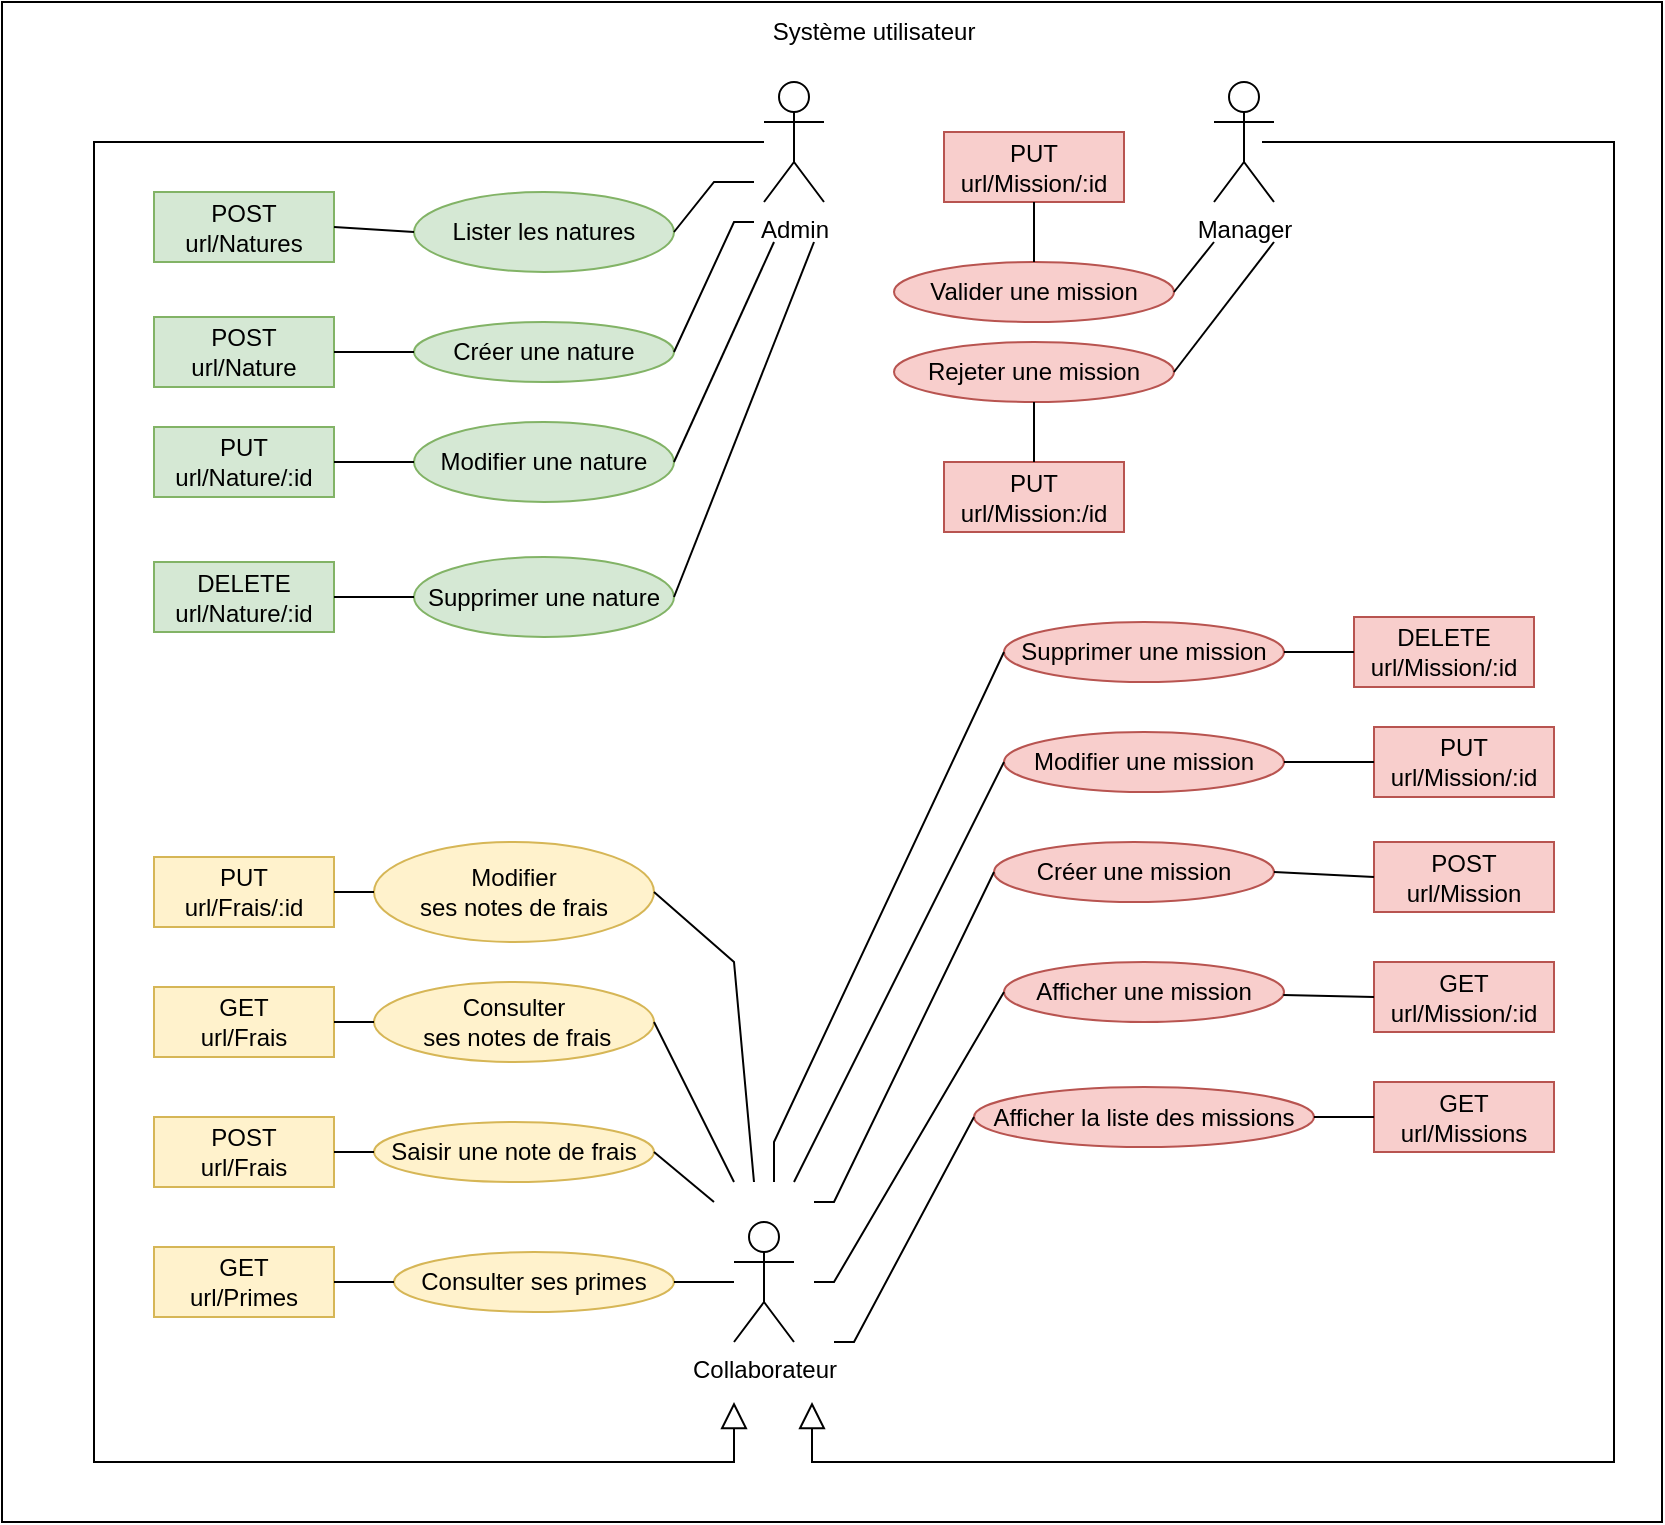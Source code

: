 <mxfile version="20.2.8" type="github"><diagram id="1HFoKZ7HmbYaqoWhvM2N" name="Page-1"><mxGraphModel dx="910" dy="413" grid="1" gridSize="10" guides="1" tooltips="1" connect="1" arrows="1" fold="1" page="1" pageScale="1" pageWidth="850" pageHeight="1100" math="0" shadow="0"><root><mxCell id="0"/><mxCell id="1" parent="0"/><mxCell id="fpnA1gOJu9WvSEtu6Hov-49" value="" style="rounded=0;whiteSpace=wrap;html=1;" parent="1" vertex="1"><mxGeometry x="11" y="60" width="830" height="760" as="geometry"/></mxCell><mxCell id="fpnA1gOJu9WvSEtu6Hov-1" value="&lt;div&gt;Admin&lt;/div&gt;" style="shape=umlActor;verticalLabelPosition=bottom;verticalAlign=top;html=1;outlineConnect=0;" parent="1" vertex="1"><mxGeometry x="392" y="100" width="30" height="60" as="geometry"/></mxCell><mxCell id="fpnA1gOJu9WvSEtu6Hov-2" value="&lt;div&gt;Manager&lt;/div&gt;" style="shape=umlActor;verticalLabelPosition=bottom;verticalAlign=top;html=1;outlineConnect=0;" parent="1" vertex="1"><mxGeometry x="617" y="100" width="30" height="60" as="geometry"/></mxCell><mxCell id="fpnA1gOJu9WvSEtu6Hov-3" value="&lt;div&gt;Collaborateur&lt;/div&gt;" style="shape=umlActor;verticalLabelPosition=bottom;verticalAlign=top;html=1;outlineConnect=0;" parent="1" vertex="1"><mxGeometry x="377" y="670" width="30" height="60" as="geometry"/></mxCell><mxCell id="fpnA1gOJu9WvSEtu6Hov-6" value="" style="endArrow=block;html=1;rounded=0;endFill=0;endSize=11;" parent="1" source="fpnA1gOJu9WvSEtu6Hov-1" edge="1"><mxGeometry width="50" height="50" relative="1" as="geometry"><mxPoint x="437" y="280" as="sourcePoint"/><mxPoint x="377" y="760" as="targetPoint"/><Array as="points"><mxPoint x="57" y="130"/><mxPoint x="57" y="450"/><mxPoint x="57" y="790"/><mxPoint x="377" y="790"/></Array></mxGeometry></mxCell><mxCell id="fpnA1gOJu9WvSEtu6Hov-7" value="" style="endArrow=block;html=1;rounded=0;endFill=0;endSize=11;startSize=6;startArrow=none;exitX=0.5;exitY=0.5;exitDx=0;exitDy=0;exitPerimeter=0;" parent="1" edge="1"><mxGeometry width="50" height="50" relative="1" as="geometry"><mxPoint x="641" y="130" as="sourcePoint"/><mxPoint x="416" y="760" as="targetPoint"/><Array as="points"><mxPoint x="817" y="130"/><mxPoint x="817" y="420"/><mxPoint x="817" y="790"/><mxPoint x="416" y="790"/></Array></mxGeometry></mxCell><mxCell id="fpnA1gOJu9WvSEtu6Hov-11" value="&lt;div&gt;Lister les natures&lt;/div&gt;" style="ellipse;whiteSpace=wrap;html=1;fillColor=#d5e8d4;strokeColor=#82b366;" parent="1" vertex="1"><mxGeometry x="217" y="155" width="130" height="40" as="geometry"/></mxCell><mxCell id="fpnA1gOJu9WvSEtu6Hov-12" value="&lt;div&gt;Créer une nature&lt;/div&gt;" style="ellipse;whiteSpace=wrap;html=1;fillColor=#d5e8d4;strokeColor=#82b366;" parent="1" vertex="1"><mxGeometry x="217" y="220" width="130" height="30" as="geometry"/></mxCell><mxCell id="fpnA1gOJu9WvSEtu6Hov-13" value="&lt;div&gt;Modifier une nature&lt;/div&gt;" style="ellipse;whiteSpace=wrap;html=1;fillColor=#d5e8d4;strokeColor=#82b366;" parent="1" vertex="1"><mxGeometry x="217" y="270" width="130" height="40" as="geometry"/></mxCell><mxCell id="fpnA1gOJu9WvSEtu6Hov-14" value="&lt;div&gt;Supprimer une nature&lt;/div&gt;" style="ellipse;whiteSpace=wrap;html=1;fillColor=#d5e8d4;strokeColor=#82b366;" parent="1" vertex="1"><mxGeometry x="217" y="337.5" width="130" height="40" as="geometry"/></mxCell><mxCell id="fpnA1gOJu9WvSEtu6Hov-17" value="" style="endArrow=none;html=1;rounded=0;startSize=6;endSize=11;exitX=1;exitY=0.5;exitDx=0;exitDy=0;" parent="1" source="fpnA1gOJu9WvSEtu6Hov-11" edge="1"><mxGeometry width="50" height="50" relative="1" as="geometry"><mxPoint x="347" y="250" as="sourcePoint"/><mxPoint x="387" y="150" as="targetPoint"/><Array as="points"><mxPoint x="367" y="150"/></Array></mxGeometry></mxCell><mxCell id="fpnA1gOJu9WvSEtu6Hov-19" value="" style="endArrow=none;html=1;rounded=0;startSize=6;endSize=11;exitX=1;exitY=0.5;exitDx=0;exitDy=0;" parent="1" source="fpnA1gOJu9WvSEtu6Hov-12" edge="1"><mxGeometry width="50" height="50" relative="1" as="geometry"><mxPoint x="347" y="280" as="sourcePoint"/><mxPoint x="387" y="170" as="targetPoint"/><Array as="points"><mxPoint x="377" y="170"/></Array></mxGeometry></mxCell><mxCell id="fpnA1gOJu9WvSEtu6Hov-20" value="" style="endArrow=none;html=1;rounded=0;startSize=6;endSize=11;exitX=1;exitY=0.5;exitDx=0;exitDy=0;" parent="1" source="fpnA1gOJu9WvSEtu6Hov-13" edge="1"><mxGeometry width="50" height="50" relative="1" as="geometry"><mxPoint x="347" y="350" as="sourcePoint"/><mxPoint x="397" y="180" as="targetPoint"/><Array as="points"/></mxGeometry></mxCell><mxCell id="fpnA1gOJu9WvSEtu6Hov-21" value="" style="endArrow=none;html=1;rounded=0;startSize=6;endSize=11;exitX=1;exitY=0.5;exitDx=0;exitDy=0;" parent="1" source="fpnA1gOJu9WvSEtu6Hov-14" edge="1"><mxGeometry width="50" height="50" relative="1" as="geometry"><mxPoint x="327" y="390" as="sourcePoint"/><mxPoint x="417" y="180" as="targetPoint"/></mxGeometry></mxCell><mxCell id="fpnA1gOJu9WvSEtu6Hov-22" value="&lt;div&gt;Rejeter une mission&lt;/div&gt;" style="ellipse;whiteSpace=wrap;html=1;fillColor=#f8cecc;strokeColor=#b85450;" parent="1" vertex="1"><mxGeometry x="457" y="230" width="140" height="30" as="geometry"/></mxCell><mxCell id="fpnA1gOJu9WvSEtu6Hov-23" value="&lt;div&gt;Valider une mission&lt;br&gt;&lt;/div&gt;" style="ellipse;whiteSpace=wrap;html=1;fillColor=#f8cecc;strokeColor=#b85450;" parent="1" vertex="1"><mxGeometry x="457" y="190" width="140" height="30" as="geometry"/></mxCell><mxCell id="fpnA1gOJu9WvSEtu6Hov-24" value="" style="endArrow=none;html=1;rounded=0;startSize=6;endSize=11;entryX=1;entryY=0.5;entryDx=0;entryDy=0;" parent="1" target="fpnA1gOJu9WvSEtu6Hov-23" edge="1"><mxGeometry width="50" height="50" relative="1" as="geometry"><mxPoint x="617" y="180" as="sourcePoint"/><mxPoint x="477" y="220" as="targetPoint"/><Array as="points"/></mxGeometry></mxCell><mxCell id="fpnA1gOJu9WvSEtu6Hov-26" value="" style="endArrow=none;html=1;rounded=0;startSize=6;endSize=11;exitX=1;exitY=0.5;exitDx=0;exitDy=0;" parent="1" source="fpnA1gOJu9WvSEtu6Hov-22" edge="1"><mxGeometry width="50" height="50" relative="1" as="geometry"><mxPoint x="487" y="260" as="sourcePoint"/><mxPoint x="647" y="180" as="targetPoint"/></mxGeometry></mxCell><mxCell id="fpnA1gOJu9WvSEtu6Hov-27" value="&lt;div&gt;Supprimer une mission&lt;br&gt;&lt;/div&gt;" style="ellipse;whiteSpace=wrap;html=1;fillColor=#f8cecc;strokeColor=#b85450;" parent="1" vertex="1"><mxGeometry x="512" y="370" width="140" height="30" as="geometry"/></mxCell><mxCell id="fpnA1gOJu9WvSEtu6Hov-28" value="&lt;div&gt;Modifier une mission&lt;/div&gt;" style="ellipse;whiteSpace=wrap;html=1;fillColor=#f8cecc;strokeColor=#b85450;" parent="1" vertex="1"><mxGeometry x="512" y="425" width="140" height="30" as="geometry"/></mxCell><mxCell id="fpnA1gOJu9WvSEtu6Hov-29" value="&lt;div&gt;Créer une mission&lt;br&gt;&lt;/div&gt;" style="ellipse;whiteSpace=wrap;html=1;fillColor=#f8cecc;strokeColor=#b85450;" parent="1" vertex="1"><mxGeometry x="507" y="480" width="140" height="30" as="geometry"/></mxCell><mxCell id="fpnA1gOJu9WvSEtu6Hov-30" value="&lt;div&gt;Afficher une mission&lt;/div&gt;" style="ellipse;whiteSpace=wrap;html=1;fillColor=#f8cecc;strokeColor=#b85450;" parent="1" vertex="1"><mxGeometry x="512" y="540" width="140" height="30" as="geometry"/></mxCell><mxCell id="fpnA1gOJu9WvSEtu6Hov-31" value="&lt;div&gt;Afficher la liste des missions&lt;/div&gt;" style="ellipse;whiteSpace=wrap;html=1;fillColor=#f8cecc;strokeColor=#b85450;" parent="1" vertex="1"><mxGeometry x="497" y="602.5" width="170" height="30" as="geometry"/></mxCell><mxCell id="fpnA1gOJu9WvSEtu6Hov-32" value="" style="endArrow=none;html=1;rounded=0;startSize=6;endSize=11;entryX=0;entryY=0.5;entryDx=0;entryDy=0;" parent="1" target="fpnA1gOJu9WvSEtu6Hov-27" edge="1"><mxGeometry width="50" height="50" relative="1" as="geometry"><mxPoint x="397" y="650" as="sourcePoint"/><mxPoint x="517" y="500" as="targetPoint"/><Array as="points"><mxPoint x="397" y="630"/></Array></mxGeometry></mxCell><mxCell id="fpnA1gOJu9WvSEtu6Hov-33" value="" style="endArrow=none;html=1;rounded=0;startSize=6;endSize=11;entryX=0;entryY=0.5;entryDx=0;entryDy=0;" parent="1" target="fpnA1gOJu9WvSEtu6Hov-28" edge="1"><mxGeometry width="50" height="50" relative="1" as="geometry"><mxPoint x="407" y="650" as="sourcePoint"/><mxPoint x="517" y="500" as="targetPoint"/><Array as="points"/></mxGeometry></mxCell><mxCell id="fpnA1gOJu9WvSEtu6Hov-34" value="" style="endArrow=none;html=1;rounded=0;startSize=6;endSize=11;entryX=0;entryY=0.5;entryDx=0;entryDy=0;" parent="1" target="fpnA1gOJu9WvSEtu6Hov-29" edge="1"><mxGeometry width="50" height="50" relative="1" as="geometry"><mxPoint x="417" y="660" as="sourcePoint"/><mxPoint x="517" y="500" as="targetPoint"/><Array as="points"><mxPoint x="427" y="660"/></Array></mxGeometry></mxCell><mxCell id="fpnA1gOJu9WvSEtu6Hov-35" value="" style="endArrow=none;html=1;rounded=0;startSize=6;endSize=11;entryX=0;entryY=0.5;entryDx=0;entryDy=0;" parent="1" target="fpnA1gOJu9WvSEtu6Hov-30" edge="1"><mxGeometry width="50" height="50" relative="1" as="geometry"><mxPoint x="417" y="700" as="sourcePoint"/><mxPoint x="517" y="500" as="targetPoint"/><Array as="points"><mxPoint x="427" y="700"/></Array></mxGeometry></mxCell><mxCell id="fpnA1gOJu9WvSEtu6Hov-36" value="" style="endArrow=none;html=1;rounded=0;startSize=6;endSize=11;exitX=0;exitY=0.5;exitDx=0;exitDy=0;" parent="1" source="fpnA1gOJu9WvSEtu6Hov-31" edge="1"><mxGeometry width="50" height="50" relative="1" as="geometry"><mxPoint x="467" y="550" as="sourcePoint"/><mxPoint x="427" y="730" as="targetPoint"/><Array as="points"><mxPoint x="437" y="730"/></Array></mxGeometry></mxCell><mxCell id="fpnA1gOJu9WvSEtu6Hov-37" value="&lt;div&gt;Modifier&lt;/div&gt;&lt;div&gt;ses notes de frais&lt;/div&gt;" style="ellipse;whiteSpace=wrap;html=1;fillColor=#fff2cc;strokeColor=#d6b656;" parent="1" vertex="1"><mxGeometry x="197" y="480" width="140" height="50" as="geometry"/></mxCell><mxCell id="fpnA1gOJu9WvSEtu6Hov-38" value="&lt;div&gt;Consulter&lt;/div&gt;&lt;div&gt;&amp;nbsp;ses notes de frais&lt;/div&gt;" style="ellipse;whiteSpace=wrap;html=1;fillColor=#fff2cc;strokeColor=#d6b656;" parent="1" vertex="1"><mxGeometry x="197" y="550" width="140" height="40" as="geometry"/></mxCell><mxCell id="fpnA1gOJu9WvSEtu6Hov-39" value="&lt;div&gt;Saisir une note de frais&lt;/div&gt;" style="ellipse;whiteSpace=wrap;html=1;fillColor=#fff2cc;strokeColor=#d6b656;" parent="1" vertex="1"><mxGeometry x="197" y="620" width="140" height="30" as="geometry"/></mxCell><mxCell id="fpnA1gOJu9WvSEtu6Hov-40" value="&lt;div&gt;Consulter ses primes&lt;/div&gt;" style="ellipse;whiteSpace=wrap;html=1;fillColor=#fff2cc;strokeColor=#d6b656;" parent="1" vertex="1"><mxGeometry x="207" y="685" width="140" height="30" as="geometry"/></mxCell><mxCell id="fpnA1gOJu9WvSEtu6Hov-41" value="" style="endArrow=none;html=1;rounded=0;startSize=6;endSize=11;exitX=1;exitY=0.5;exitDx=0;exitDy=0;" parent="1" source="fpnA1gOJu9WvSEtu6Hov-37" edge="1"><mxGeometry width="50" height="50" relative="1" as="geometry"><mxPoint x="467" y="560" as="sourcePoint"/><mxPoint x="387" y="650" as="targetPoint"/><Array as="points"><mxPoint x="377" y="540"/></Array></mxGeometry></mxCell><mxCell id="fpnA1gOJu9WvSEtu6Hov-46" value="" style="endArrow=none;html=1;rounded=0;startSize=6;endSize=11;exitX=1;exitY=0.5;exitDx=0;exitDy=0;" parent="1" source="fpnA1gOJu9WvSEtu6Hov-38" edge="1"><mxGeometry width="50" height="50" relative="1" as="geometry"><mxPoint x="377" y="450" as="sourcePoint"/><mxPoint x="377" y="650" as="targetPoint"/><Array as="points"/></mxGeometry></mxCell><mxCell id="fpnA1gOJu9WvSEtu6Hov-47" value="" style="endArrow=none;html=1;rounded=0;startSize=6;endSize=11;exitX=1;exitY=0.5;exitDx=0;exitDy=0;" parent="1" source="fpnA1gOJu9WvSEtu6Hov-39" edge="1"><mxGeometry width="50" height="50" relative="1" as="geometry"><mxPoint x="477" y="550" as="sourcePoint"/><mxPoint x="367" y="660" as="targetPoint"/></mxGeometry></mxCell><mxCell id="fpnA1gOJu9WvSEtu6Hov-50" value="Système utilisateur" style="text;html=1;strokeColor=none;fillColor=none;align=center;verticalAlign=middle;whiteSpace=wrap;rounded=0;" parent="1" vertex="1"><mxGeometry x="382" y="60" width="130" height="30" as="geometry"/></mxCell><mxCell id="MMcRs4qTpvVBW1Dn-aCO-4" value="PUT&lt;br&gt;url/Mission/:id" style="text;html=1;strokeColor=#b85450;fillColor=#f8cecc;align=center;verticalAlign=middle;whiteSpace=wrap;rounded=0;shadow=0;sketch=0;" parent="1" vertex="1"><mxGeometry x="482" y="125" width="90" height="35" as="geometry"/></mxCell><mxCell id="MMcRs4qTpvVBW1Dn-aCO-5" value="PUT&lt;br&gt;url/Mission:/id" style="text;html=1;strokeColor=#b85450;fillColor=#f8cecc;align=center;verticalAlign=middle;whiteSpace=wrap;rounded=0;shadow=0;sketch=0;" parent="1" vertex="1"><mxGeometry x="482" y="290" width="90" height="35" as="geometry"/></mxCell><mxCell id="MMcRs4qTpvVBW1Dn-aCO-6" value="" style="endArrow=none;html=1;rounded=0;startSize=6;endSize=11;entryX=0.5;entryY=0;entryDx=0;entryDy=0;exitX=0.5;exitY=1;exitDx=0;exitDy=0;" parent="1" source="MMcRs4qTpvVBW1Dn-aCO-4" target="fpnA1gOJu9WvSEtu6Hov-23" edge="1"><mxGeometry width="50" height="50" relative="1" as="geometry"><mxPoint x="357" y="350" as="sourcePoint"/><mxPoint x="427" y="190" as="targetPoint"/></mxGeometry></mxCell><mxCell id="MMcRs4qTpvVBW1Dn-aCO-7" value="" style="endArrow=none;html=1;rounded=0;startSize=6;endSize=11;entryX=0.5;entryY=1;entryDx=0;entryDy=0;exitX=0.5;exitY=0;exitDx=0;exitDy=0;" parent="1" source="MMcRs4qTpvVBW1Dn-aCO-5" target="fpnA1gOJu9WvSEtu6Hov-22" edge="1"><mxGeometry width="50" height="50" relative="1" as="geometry"><mxPoint x="537" y="165" as="sourcePoint"/><mxPoint x="537" y="200" as="targetPoint"/></mxGeometry></mxCell><mxCell id="MMcRs4qTpvVBW1Dn-aCO-8" value="" style="endArrow=none;html=1;rounded=0;startSize=6;endSize=11;exitX=1;exitY=0.5;exitDx=0;exitDy=0;" parent="1" source="fpnA1gOJu9WvSEtu6Hov-40" target="fpnA1gOJu9WvSEtu6Hov-3" edge="1"><mxGeometry width="50" height="50" relative="1" as="geometry"><mxPoint x="367.0" y="605" as="sourcePoint"/><mxPoint x="377" y="670" as="targetPoint"/></mxGeometry></mxCell><mxCell id="MMcRs4qTpvVBW1Dn-aCO-9" value="DELETE&lt;br&gt;url/Mission/:id" style="text;html=1;strokeColor=#b85450;fillColor=#f8cecc;align=center;verticalAlign=middle;whiteSpace=wrap;rounded=0;shadow=0;sketch=0;" parent="1" vertex="1"><mxGeometry x="687" y="367.5" width="90" height="35" as="geometry"/></mxCell><mxCell id="MMcRs4qTpvVBW1Dn-aCO-10" value="PUT&lt;br&gt;url/Mission/:id" style="text;html=1;strokeColor=#b85450;fillColor=#f8cecc;align=center;verticalAlign=middle;whiteSpace=wrap;rounded=0;shadow=0;sketch=0;" parent="1" vertex="1"><mxGeometry x="697" y="422.5" width="90" height="35" as="geometry"/></mxCell><mxCell id="MMcRs4qTpvVBW1Dn-aCO-11" value="" style="endArrow=none;html=1;rounded=0;endFill=0;endSize=11;startSize=6;entryX=1;entryY=0.5;entryDx=0;entryDy=0;exitX=0;exitY=0.5;exitDx=0;exitDy=0;" parent="1" source="MMcRs4qTpvVBW1Dn-aCO-10" target="fpnA1gOJu9WvSEtu6Hov-28" edge="1"><mxGeometry width="50" height="50" relative="1" as="geometry"><mxPoint x="647" y="130" as="sourcePoint"/><mxPoint x="407" y="760" as="targetPoint"/><Array as="points"/></mxGeometry></mxCell><mxCell id="MMcRs4qTpvVBW1Dn-aCO-12" value="" style="endArrow=none;html=1;rounded=0;startSize=6;endSize=11;entryX=1;entryY=0.5;entryDx=0;entryDy=0;exitX=0;exitY=0.5;exitDx=0;exitDy=0;" parent="1" source="MMcRs4qTpvVBW1Dn-aCO-9" target="fpnA1gOJu9WvSEtu6Hov-27" edge="1"><mxGeometry width="50" height="50" relative="1" as="geometry"><mxPoint x="617" y="297.5" as="sourcePoint"/><mxPoint x="537" y="270" as="targetPoint"/></mxGeometry></mxCell><mxCell id="MMcRs4qTpvVBW1Dn-aCO-13" value="POST&lt;br&gt;url/Mission" style="text;html=1;strokeColor=#b85450;fillColor=#f8cecc;align=center;verticalAlign=middle;whiteSpace=wrap;rounded=0;shadow=0;sketch=0;" parent="1" vertex="1"><mxGeometry x="697" y="480" width="90" height="35" as="geometry"/></mxCell><mxCell id="MMcRs4qTpvVBW1Dn-aCO-14" value="GET&lt;br&gt;url/Mission/:id" style="text;html=1;strokeColor=#b85450;fillColor=#f8cecc;align=center;verticalAlign=middle;whiteSpace=wrap;rounded=0;shadow=0;sketch=0;" parent="1" vertex="1"><mxGeometry x="697" y="540" width="90" height="35" as="geometry"/></mxCell><mxCell id="MMcRs4qTpvVBW1Dn-aCO-16" value="GET&lt;br&gt;url/Missions" style="text;html=1;strokeColor=#b85450;fillColor=#f8cecc;align=center;verticalAlign=middle;whiteSpace=wrap;rounded=0;shadow=0;sketch=0;" parent="1" vertex="1"><mxGeometry x="697" y="600" width="90" height="35" as="geometry"/></mxCell><mxCell id="MMcRs4qTpvVBW1Dn-aCO-17" value="" style="endArrow=none;html=1;rounded=0;entryX=0;entryY=0.5;entryDx=0;entryDy=0;exitX=1;exitY=0.5;exitDx=0;exitDy=0;" parent="1" source="fpnA1gOJu9WvSEtu6Hov-29" target="MMcRs4qTpvVBW1Dn-aCO-13" edge="1"><mxGeometry width="50" height="50" relative="1" as="geometry"><mxPoint x="467" y="380" as="sourcePoint"/><mxPoint x="517" y="330" as="targetPoint"/></mxGeometry></mxCell><mxCell id="MMcRs4qTpvVBW1Dn-aCO-18" value="" style="endArrow=none;html=1;rounded=0;entryX=0;entryY=0.5;entryDx=0;entryDy=0;" parent="1" source="fpnA1gOJu9WvSEtu6Hov-30" target="MMcRs4qTpvVBW1Dn-aCO-14" edge="1"><mxGeometry width="50" height="50" relative="1" as="geometry"><mxPoint x="657" y="505" as="sourcePoint"/><mxPoint x="707" y="507.5" as="targetPoint"/></mxGeometry></mxCell><mxCell id="MMcRs4qTpvVBW1Dn-aCO-19" value="" style="endArrow=none;html=1;rounded=0;entryX=0;entryY=0.5;entryDx=0;entryDy=0;exitX=1;exitY=0.5;exitDx=0;exitDy=0;" parent="1" source="fpnA1gOJu9WvSEtu6Hov-31" target="MMcRs4qTpvVBW1Dn-aCO-16" edge="1"><mxGeometry width="50" height="50" relative="1" as="geometry"><mxPoint x="667" y="515" as="sourcePoint"/><mxPoint x="717" y="517.5" as="targetPoint"/></mxGeometry></mxCell><mxCell id="MMcRs4qTpvVBW1Dn-aCO-20" value="POST&lt;br&gt;url/Natures" style="text;html=1;strokeColor=#82b366;fillColor=#d5e8d4;align=center;verticalAlign=middle;whiteSpace=wrap;rounded=0;shadow=0;sketch=0;" parent="1" vertex="1"><mxGeometry x="87" y="155" width="90" height="35" as="geometry"/></mxCell><mxCell id="MMcRs4qTpvVBW1Dn-aCO-21" value="POST&lt;br&gt;url/Nature" style="text;html=1;strokeColor=#82b366;fillColor=#d5e8d4;align=center;verticalAlign=middle;whiteSpace=wrap;rounded=0;shadow=0;sketch=0;" parent="1" vertex="1"><mxGeometry x="87" y="217.5" width="90" height="35" as="geometry"/></mxCell><mxCell id="MMcRs4qTpvVBW1Dn-aCO-22" value="PUT&lt;br&gt;url/Nature/:id" style="text;html=1;strokeColor=#82b366;fillColor=#d5e8d4;align=center;verticalAlign=middle;whiteSpace=wrap;rounded=0;shadow=0;sketch=0;" parent="1" vertex="1"><mxGeometry x="87" y="272.5" width="90" height="35" as="geometry"/></mxCell><mxCell id="MMcRs4qTpvVBW1Dn-aCO-23" value="DELETE&lt;br&gt;url/Nature/:id" style="text;html=1;strokeColor=#82b366;fillColor=#d5e8d4;align=center;verticalAlign=middle;whiteSpace=wrap;rounded=0;shadow=0;sketch=0;" parent="1" vertex="1"><mxGeometry x="87" y="340" width="90" height="35" as="geometry"/></mxCell><mxCell id="MMcRs4qTpvVBW1Dn-aCO-24" value="" style="endArrow=none;html=1;rounded=0;exitX=1;exitY=0.5;exitDx=0;exitDy=0;entryX=0;entryY=0.5;entryDx=0;entryDy=0;" parent="1" source="MMcRs4qTpvVBW1Dn-aCO-20" target="fpnA1gOJu9WvSEtu6Hov-11" edge="1"><mxGeometry width="50" height="50" relative="1" as="geometry"><mxPoint x="157" y="230" as="sourcePoint"/><mxPoint x="207" y="180" as="targetPoint"/></mxGeometry></mxCell><mxCell id="MMcRs4qTpvVBW1Dn-aCO-30" value="" style="endArrow=none;html=1;rounded=0;exitX=1;exitY=0.5;exitDx=0;exitDy=0;entryX=0;entryY=0.5;entryDx=0;entryDy=0;" parent="1" source="MMcRs4qTpvVBW1Dn-aCO-21" target="fpnA1gOJu9WvSEtu6Hov-12" edge="1"><mxGeometry width="50" height="50" relative="1" as="geometry"><mxPoint x="187" y="182.5" as="sourcePoint"/><mxPoint x="217" y="190" as="targetPoint"/></mxGeometry></mxCell><mxCell id="MMcRs4qTpvVBW1Dn-aCO-31" value="" style="endArrow=none;html=1;rounded=0;exitX=1;exitY=0.5;exitDx=0;exitDy=0;entryX=0;entryY=0.5;entryDx=0;entryDy=0;" parent="1" source="MMcRs4qTpvVBW1Dn-aCO-22" target="fpnA1gOJu9WvSEtu6Hov-13" edge="1"><mxGeometry width="50" height="50" relative="1" as="geometry"><mxPoint x="187" y="245" as="sourcePoint"/><mxPoint x="227.0" y="242.5" as="targetPoint"/></mxGeometry></mxCell><mxCell id="MMcRs4qTpvVBW1Dn-aCO-32" value="" style="endArrow=none;html=1;rounded=0;exitX=1;exitY=0.5;exitDx=0;exitDy=0;entryX=0;entryY=0.5;entryDx=0;entryDy=0;" parent="1" source="MMcRs4qTpvVBW1Dn-aCO-23" target="fpnA1gOJu9WvSEtu6Hov-14" edge="1"><mxGeometry width="50" height="50" relative="1" as="geometry"><mxPoint x="187" y="300" as="sourcePoint"/><mxPoint x="227.0" y="300" as="targetPoint"/></mxGeometry></mxCell><mxCell id="MMcRs4qTpvVBW1Dn-aCO-33" value="PUT&lt;br&gt;url/Frais/:id" style="text;html=1;strokeColor=#d6b656;fillColor=#fff2cc;align=center;verticalAlign=middle;whiteSpace=wrap;rounded=0;shadow=0;sketch=0;" parent="1" vertex="1"><mxGeometry x="87" y="487.5" width="90" height="35" as="geometry"/></mxCell><mxCell id="MMcRs4qTpvVBW1Dn-aCO-34" value="GET&lt;br&gt;url/Frais" style="text;html=1;strokeColor=#d6b656;fillColor=#fff2cc;align=center;verticalAlign=middle;whiteSpace=wrap;rounded=0;shadow=0;sketch=0;" parent="1" vertex="1"><mxGeometry x="87" y="552.5" width="90" height="35" as="geometry"/></mxCell><mxCell id="MMcRs4qTpvVBW1Dn-aCO-35" value="POST&lt;br&gt;url/Frais" style="text;html=1;strokeColor=#d6b656;fillColor=#fff2cc;align=center;verticalAlign=middle;whiteSpace=wrap;rounded=0;shadow=0;sketch=0;" parent="1" vertex="1"><mxGeometry x="87" y="617.5" width="90" height="35" as="geometry"/></mxCell><mxCell id="MMcRs4qTpvVBW1Dn-aCO-36" value="GET&lt;br&gt;url/Primes" style="text;html=1;strokeColor=#d6b656;fillColor=#fff2cc;align=center;verticalAlign=middle;whiteSpace=wrap;rounded=0;shadow=0;sketch=0;" parent="1" vertex="1"><mxGeometry x="87" y="682.5" width="90" height="35" as="geometry"/></mxCell><mxCell id="MMcRs4qTpvVBW1Dn-aCO-37" value="" style="endArrow=none;html=1;rounded=0;exitX=1;exitY=0.5;exitDx=0;exitDy=0;entryX=0;entryY=0.5;entryDx=0;entryDy=0;" parent="1" source="MMcRs4qTpvVBW1Dn-aCO-33" target="fpnA1gOJu9WvSEtu6Hov-37" edge="1"><mxGeometry width="50" height="50" relative="1" as="geometry"><mxPoint x="187" y="367.5" as="sourcePoint"/><mxPoint x="227" y="367.5" as="targetPoint"/></mxGeometry></mxCell><mxCell id="MMcRs4qTpvVBW1Dn-aCO-38" value="" style="endArrow=none;html=1;rounded=0;exitX=1;exitY=0.5;exitDx=0;exitDy=0;entryX=0;entryY=0.5;entryDx=0;entryDy=0;" parent="1" source="MMcRs4qTpvVBW1Dn-aCO-34" target="fpnA1gOJu9WvSEtu6Hov-38" edge="1"><mxGeometry width="50" height="50" relative="1" as="geometry"><mxPoint x="187.0" y="515" as="sourcePoint"/><mxPoint x="207.0" y="515" as="targetPoint"/></mxGeometry></mxCell><mxCell id="MMcRs4qTpvVBW1Dn-aCO-39" value="" style="endArrow=none;html=1;rounded=0;exitX=1;exitY=0.5;exitDx=0;exitDy=0;" parent="1" source="MMcRs4qTpvVBW1Dn-aCO-35" target="fpnA1gOJu9WvSEtu6Hov-39" edge="1"><mxGeometry width="50" height="50" relative="1" as="geometry"><mxPoint x="187.0" y="580" as="sourcePoint"/><mxPoint x="207.0" y="580" as="targetPoint"/></mxGeometry></mxCell><mxCell id="MMcRs4qTpvVBW1Dn-aCO-40" value="" style="endArrow=none;html=1;rounded=0;exitX=1;exitY=0.5;exitDx=0;exitDy=0;entryX=0;entryY=0.5;entryDx=0;entryDy=0;" parent="1" source="MMcRs4qTpvVBW1Dn-aCO-36" target="fpnA1gOJu9WvSEtu6Hov-40" edge="1"><mxGeometry width="50" height="50" relative="1" as="geometry"><mxPoint x="197.0" y="590" as="sourcePoint"/><mxPoint x="217.0" y="590" as="targetPoint"/></mxGeometry></mxCell></root></mxGraphModel></diagram></mxfile>